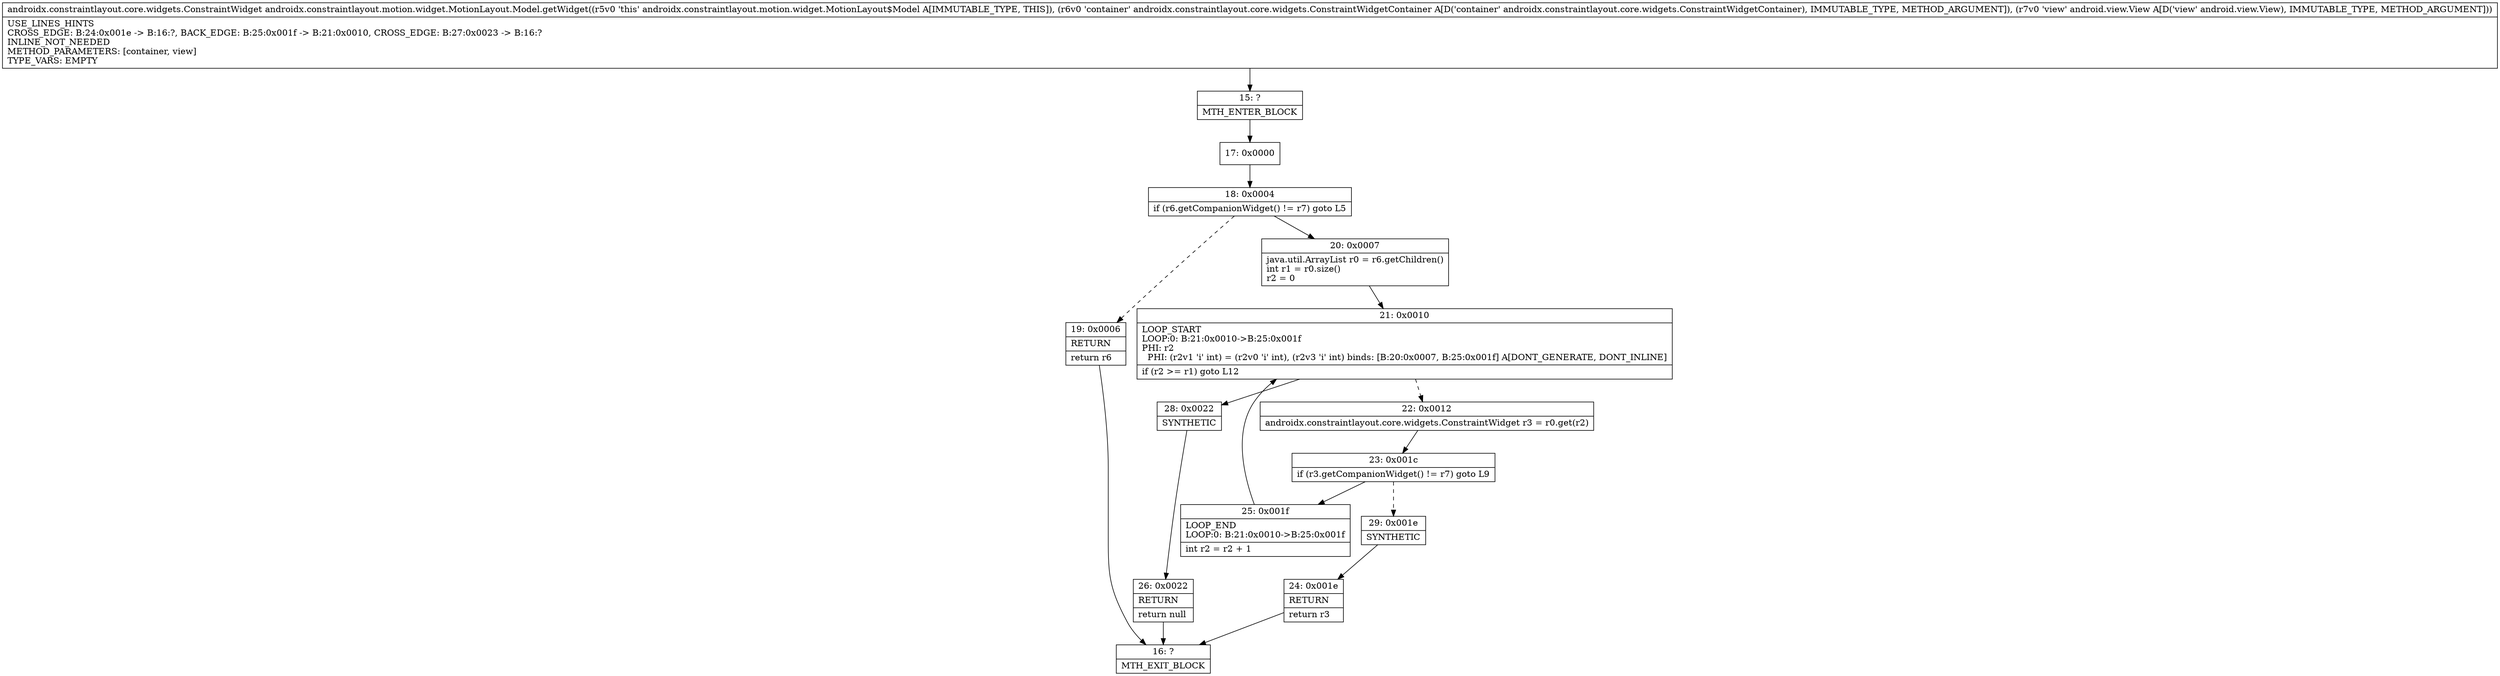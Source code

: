 digraph "CFG forandroidx.constraintlayout.motion.widget.MotionLayout.Model.getWidget(Landroidx\/constraintlayout\/core\/widgets\/ConstraintWidgetContainer;Landroid\/view\/View;)Landroidx\/constraintlayout\/core\/widgets\/ConstraintWidget;" {
Node_15 [shape=record,label="{15\:\ ?|MTH_ENTER_BLOCK\l}"];
Node_17 [shape=record,label="{17\:\ 0x0000}"];
Node_18 [shape=record,label="{18\:\ 0x0004|if (r6.getCompanionWidget() != r7) goto L5\l}"];
Node_19 [shape=record,label="{19\:\ 0x0006|RETURN\l|return r6\l}"];
Node_16 [shape=record,label="{16\:\ ?|MTH_EXIT_BLOCK\l}"];
Node_20 [shape=record,label="{20\:\ 0x0007|java.util.ArrayList r0 = r6.getChildren()\lint r1 = r0.size()\lr2 = 0\l}"];
Node_21 [shape=record,label="{21\:\ 0x0010|LOOP_START\lLOOP:0: B:21:0x0010\-\>B:25:0x001f\lPHI: r2 \l  PHI: (r2v1 'i' int) = (r2v0 'i' int), (r2v3 'i' int) binds: [B:20:0x0007, B:25:0x001f] A[DONT_GENERATE, DONT_INLINE]\l|if (r2 \>= r1) goto L12\l}"];
Node_22 [shape=record,label="{22\:\ 0x0012|androidx.constraintlayout.core.widgets.ConstraintWidget r3 = r0.get(r2)\l}"];
Node_23 [shape=record,label="{23\:\ 0x001c|if (r3.getCompanionWidget() != r7) goto L9\l}"];
Node_25 [shape=record,label="{25\:\ 0x001f|LOOP_END\lLOOP:0: B:21:0x0010\-\>B:25:0x001f\l|int r2 = r2 + 1\l}"];
Node_29 [shape=record,label="{29\:\ 0x001e|SYNTHETIC\l}"];
Node_24 [shape=record,label="{24\:\ 0x001e|RETURN\l|return r3\l}"];
Node_28 [shape=record,label="{28\:\ 0x0022|SYNTHETIC\l}"];
Node_26 [shape=record,label="{26\:\ 0x0022|RETURN\l|return null\l}"];
MethodNode[shape=record,label="{androidx.constraintlayout.core.widgets.ConstraintWidget androidx.constraintlayout.motion.widget.MotionLayout.Model.getWidget((r5v0 'this' androidx.constraintlayout.motion.widget.MotionLayout$Model A[IMMUTABLE_TYPE, THIS]), (r6v0 'container' androidx.constraintlayout.core.widgets.ConstraintWidgetContainer A[D('container' androidx.constraintlayout.core.widgets.ConstraintWidgetContainer), IMMUTABLE_TYPE, METHOD_ARGUMENT]), (r7v0 'view' android.view.View A[D('view' android.view.View), IMMUTABLE_TYPE, METHOD_ARGUMENT]))  | USE_LINES_HINTS\lCROSS_EDGE: B:24:0x001e \-\> B:16:?, BACK_EDGE: B:25:0x001f \-\> B:21:0x0010, CROSS_EDGE: B:27:0x0023 \-\> B:16:?\lINLINE_NOT_NEEDED\lMETHOD_PARAMETERS: [container, view]\lTYPE_VARS: EMPTY\l}"];
MethodNode -> Node_15;Node_15 -> Node_17;
Node_17 -> Node_18;
Node_18 -> Node_19[style=dashed];
Node_18 -> Node_20;
Node_19 -> Node_16;
Node_20 -> Node_21;
Node_21 -> Node_22[style=dashed];
Node_21 -> Node_28;
Node_22 -> Node_23;
Node_23 -> Node_25;
Node_23 -> Node_29[style=dashed];
Node_25 -> Node_21;
Node_29 -> Node_24;
Node_24 -> Node_16;
Node_28 -> Node_26;
Node_26 -> Node_16;
}

